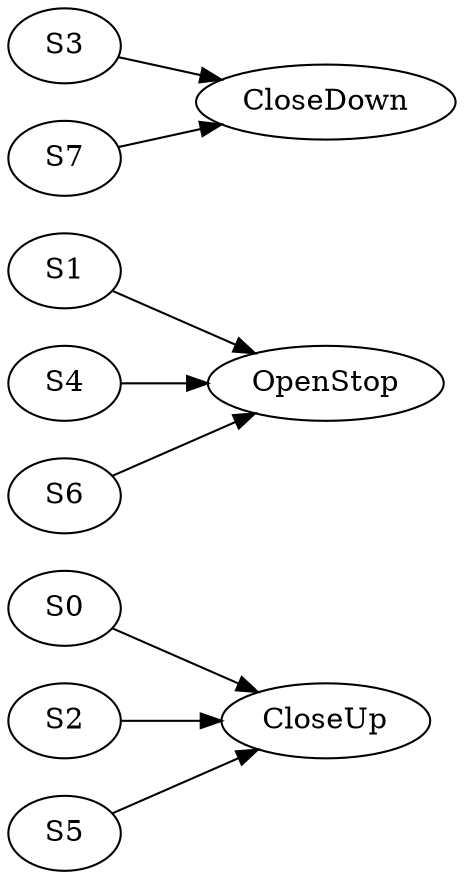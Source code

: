 digraph G {
   rankdir=LR;
   S0[];
   S1[];
   S2[];
   S3[];
   S4[];
   S5[];
   S6[];
   S7[];
   S0 -> CloseUp[];
   S1 -> OpenStop[];
   S2 -> CloseUp[];
   S3 -> CloseDown[];
   S4 -> OpenStop[];
   S5 -> CloseUp[];
   S6 -> OpenStop[];
   S7 -> CloseDown[];
}
